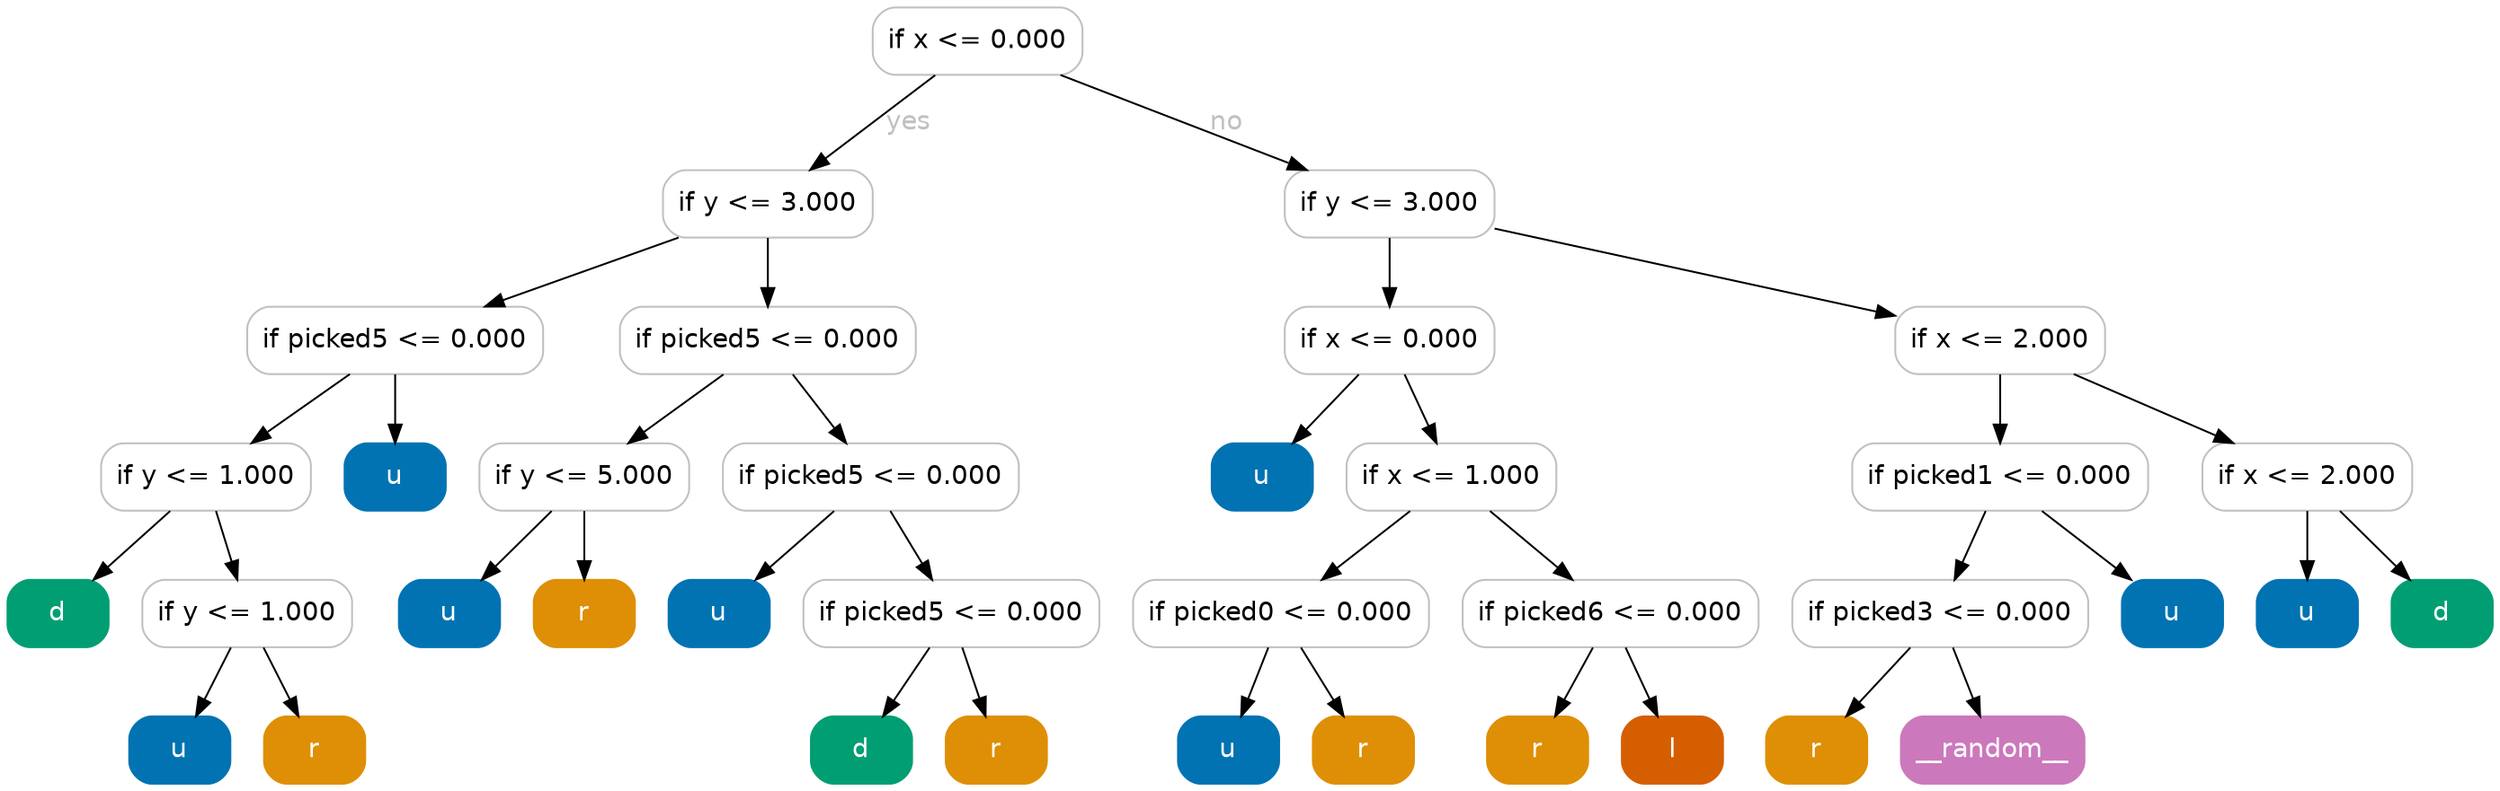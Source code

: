 digraph Tree {
	graph [bb="0,0,1327,415"];
	node [color=gray,
		fillcolor=white,
		fontname=helvetica,
		label="\N",
		shape=box,
		style="filled, rounded"
	];
	edge [fontname=helvetica];
	0	[height=0.5,
		label="if x <= 0.000",
		pos="518,397",
		width=1.5556];
	1	[height=0.5,
		label="if y <= 3.000",
		pos="406,310",
		width=1.5556];
	0 -> 1	[fontcolor=gray,
		label=yes,
		lp="481.5,353.5",
		pos="e,428.63,328.18 495.34,378.8 478.48,366.01 455.3,348.42 436.78,334.36"];
	18	[height=0.5,
		label="if y <= 3.000",
		pos="738,310",
		width=1.5556];
	0 -> 18	[fontcolor=gray,
		label=no,
		lp="651,353.5",
		pos="e,693.82,328.07 562.26,378.9 597.39,365.33 646.65,346.29 684.08,331.83"];
	2	[height=0.5,
		label="if picked5 <= 0.000",
		pos="207,237",
		width=2.1944];
	1 -> 2	[fontcolor=gray,
		pos="e,254.97,255.11 358.33,291.99 330.11,281.92 294.17,269.1 264.4,258.48"];
	9	[height=0.5,
		label="if picked5 <= 0.000",
		pos="406,237",
		width=2.1944];
	1 -> 9	[fontcolor=gray,
		pos="e,406,255.03 406,291.81 406,283.79 406,274.05 406,265.07"];
	3	[height=0.5,
		label="if y <= 1.000",
		pos="106,164",
		width=1.5556];
	2 -> 3	[fontcolor=gray,
		pos="e,130.34,182.11 182.81,218.99 169.66,209.75 153.22,198.19 138.92,188.14"];
	8	[color="#0173b2",
		fillcolor="#0173b2",
		fontcolor=white,
		height=0.5,
		label=u,
		pos="207,164",
		width=0.75];
	2 -> 8	[fontcolor=gray,
		pos="e,207,182.03 207,218.81 207,210.79 207,201.05 207,192.07"];
	4	[color="#029e73",
		fillcolor="#029e73",
		fontcolor=white,
		height=0.5,
		label=d,
		pos="27,91",
		width=0.75];
	3 -> 4	[fontcolor=gray,
		pos="e,45.948,109.03 86.876,145.81 76.881,136.83 64.49,125.69 53.577,115.89"];
	5	[height=0.5,
		label="if y <= 1.000",
		pos="128,91",
		width=1.5556];
	3 -> 5	[fontcolor=gray,
		pos="e,122.72,109.03 111.33,145.81 113.84,137.7 116.9,127.84 119.7,118.78"];
	6	[color="#0173b2",
		fillcolor="#0173b2",
		fontcolor=white,
		height=0.5,
		label=u,
		pos="92,18",
		width=0.75];
	5 -> 6	[fontcolor=gray,
		pos="e,100.63,36.029 119.29,72.813 115.08,64.528 109.95,54.41 105.28,45.193"];
	7	[color="#de8f05",
		fillcolor="#de8f05",
		fontcolor=white,
		height=0.5,
		label=r,
		pos="164,18",
		width=0.75];
	5 -> 7	[fontcolor=gray,
		pos="e,155.37,36.029 136.71,72.813 140.92,64.528 146.05,54.41 150.72,45.193"];
	10	[height=0.5,
		label="if y <= 5.000",
		pos="308,164",
		width=1.5556];
	9 -> 10	[fontcolor=gray,
		pos="e,331.5,182.03 382.28,218.81 369.52,209.57 353.61,198.04 339.79,188.03"];
	13	[height=0.5,
		label="if picked5 <= 0.000",
		pos="461,164",
		width=2.1944];
	9 -> 13	[fontcolor=gray,
		pos="e,447.81,182.03 419.31,218.81 426,210.18 434.23,199.56 441.61,190.03"];
	11	[color="#0173b2",
		fillcolor="#0173b2",
		fontcolor=white,
		height=0.5,
		label=u,
		pos="236,91",
		width=0.75];
	10 -> 11	[fontcolor=gray,
		pos="e,253.27,109.03 290.57,145.81 281.55,136.92 270.39,125.91 260.51,116.17"];
	12	[color="#de8f05",
		fillcolor="#de8f05",
		fontcolor=white,
		height=0.5,
		label=r,
		pos="308,91",
		width=0.75];
	10 -> 12	[fontcolor=gray,
		pos="e,308,109.03 308,145.81 308,137.79 308,128.05 308,119.07"];
	14	[color="#0173b2",
		fillcolor="#0173b2",
		fontcolor=white,
		height=0.5,
		label=u,
		pos="380,91",
		width=0.75];
	13 -> 14	[fontcolor=gray,
		pos="e,399.43,109.03 441.39,145.81 431.14,136.83 418.44,125.69 407.25,115.89"];
	15	[height=0.5,
		label="if picked5 <= 0.000",
		pos="504,91",
		width=2.1944];
	13 -> 15	[fontcolor=gray,
		pos="e,493.69,109.03 471.41,145.81 476.53,137.35 482.81,126.98 488.49,117.61"];
	16	[color="#029e73",
		fillcolor="#029e73",
		fontcolor=white,
		height=0.5,
		label=d,
		pos="456,18",
		width=0.75];
	15 -> 16	[fontcolor=gray,
		pos="e,467.51,36.029 492.38,72.813 486.6,64.266 479.51,53.769 473.12,44.323"];
	17	[color="#de8f05",
		fillcolor="#de8f05",
		fontcolor=white,
		height=0.5,
		label=r,
		pos="528,18",
		width=0.75];
	15 -> 17	[fontcolor=gray,
		pos="e,522.24,36.029 509.81,72.813 512.55,64.702 515.89,54.836 518.95,45.777"];
	19	[height=0.5,
		label="if x <= 0.000",
		pos="738,237",
		width=1.5556];
	18 -> 19	[fontcolor=gray,
		pos="e,738,255.03 738,291.81 738,283.79 738,274.05 738,265.07"];
	28	[height=0.5,
		label="if x <= 2.000",
		pos="1064,237",
		width=1.5556];
	18 -> 28	[fontcolor=gray,
		pos="e,1007.9,250.22 794.04,296.79 850.57,284.48 937.84,265.48 997.76,252.43"];
	20	[color="#0173b2",
		fillcolor="#0173b2",
		fontcolor=white,
		height=0.5,
		label=u,
		pos="670,164",
		width=0.75];
	19 -> 20	[fontcolor=gray,
		pos="e,686.31,182.03 721.54,218.81 713.1,210 702.68,199.13 693.42,189.46"];
	21	[height=0.5,
		label="if x <= 1.000",
		pos="771,164",
		width=1.5556];
	19 -> 21	[fontcolor=gray,
		pos="e,763.09,182.03 745.99,218.81 749.84,210.53 754.54,200.41 758.83,191.19"];
	22	[height=0.5,
		label="if picked0 <= 0.000",
		pos="680,91",
		width=2.1944];
	21 -> 22	[fontcolor=gray,
		pos="e,701.83,109.03 748.97,145.81 737.23,136.66 722.63,125.26 709.88,115.32"];
	25	[height=0.5,
		label="if picked6 <= 0.000",
		pos="856,91",
		width=2.1944];
	21 -> 25	[fontcolor=gray,
		pos="e,835.61,109.03 791.58,145.81 802.43,136.74 815.92,125.48 827.75,115.6"];
	23	[color="#0173b2",
		fillcolor="#0173b2",
		fontcolor=white,
		height=0.5,
		label=u,
		pos="652,18",
		width=0.75];
	22 -> 23	[fontcolor=gray,
		pos="e,658.72,36.029 673.22,72.813 669.99,64.615 666.05,54.623 662.44,45.485"];
	24	[color="#de8f05",
		fillcolor="#de8f05",
		fontcolor=white,
		height=0.5,
		label=r,
		pos="724,18",
		width=0.75];
	22 -> 24	[fontcolor=gray,
		pos="e,713.45,36.029 690.65,72.813 695.89,64.353 702.32,53.984 708.13,44.612"];
	26	[color="#de8f05",
		fillcolor="#de8f05",
		fontcolor=white,
		height=0.5,
		label=r,
		pos="817,18",
		width=0.75];
	25 -> 26	[fontcolor=gray,
		pos="e,826.35,36.029 846.56,72.813 841.96,64.441 836.33,54.197 831.23,44.903"];
	27	[color="#d55e00",
		fillcolor="#d55e00",
		fontcolor=white,
		height=0.5,
		label=l,
		pos="889,18",
		width=0.75];
	25 -> 27	[fontcolor=gray,
		pos="e,881.09,36.029 863.99,72.813 867.84,64.528 872.54,54.41 876.83,45.193"];
	29	[height=0.5,
		label="if picked1 <= 0.000",
		pos="1064,164",
		width=2.1944];
	28 -> 29	[fontcolor=gray,
		pos="e,1064,182.03 1064,218.81 1064,210.79 1064,201.05 1064,192.07"];
	34	[height=0.5,
		label="if x <= 2.000",
		pos="1228,164",
		width=1.5556];
	28 -> 34	[fontcolor=gray,
		pos="e,1188.5,182.11 1103.3,218.99 1126,209.14 1154.9,196.66 1179.1,186.17"];
	30	[height=0.5,
		label="if picked3 <= 0.000",
		pos="1032,91",
		width=2.1944];
	29 -> 30	[fontcolor=gray,
		pos="e,1039.7,109.03 1056.3,145.81 1052.5,137.53 1048,127.41 1043.8,118.19"];
	33	[color="#0173b2",
		fillcolor="#0173b2",
		fontcolor=white,
		height=0.5,
		label=u,
		pos="1156,91",
		width=0.75];
	29 -> 33	[fontcolor=gray,
		pos="e,1133.9,109.03 1086.3,145.81 1098.1,136.66 1112.9,125.26 1125.8,115.32"];
	31	[color="#de8f05",
		fillcolor="#de8f05",
		fontcolor=white,
		height=0.5,
		label=r,
		pos="966,18",
		width=0.75];
	30 -> 31	[fontcolor=gray,
		pos="e,981.83,36.029 1016,72.813 1007.8,64.005 997.72,53.125 988.74,43.458"];
	32	[color="#cc78bc",
		fillcolor="#cc78bc",
		fontcolor=white,
		height=0.5,
		label=__random__,
		pos="1060,18",
		width=1.3611];
	30 -> 32	[fontcolor=gray,
		pos="e,1053.3,36.029 1038.8,72.813 1042,64.615 1046,54.623 1049.6,45.485"];
	35	[color="#0173b2",
		fillcolor="#0173b2",
		fontcolor=white,
		height=0.5,
		label=u,
		pos="1228,91",
		width=0.75];
	34 -> 35	[fontcolor=gray,
		pos="e,1228,109.03 1228,145.81 1228,137.79 1228,128.05 1228,119.07"];
	36	[color="#029e73",
		fillcolor="#029e73",
		fontcolor=white,
		height=0.5,
		label=d,
		pos="1300,91",
		width=0.75];
	34 -> 36	[fontcolor=gray,
		pos="e,1282.7,109.03 1245.4,145.81 1254.4,136.92 1265.6,125.91 1275.5,116.17"];
}
